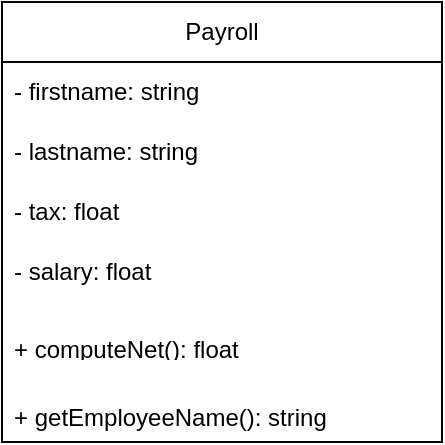 <mxfile version="24.7.10">
  <diagram name="Page-1" id="pnwd1YctcR-sf6koRQPq">
    <mxGraphModel dx="1114" dy="592" grid="1" gridSize="10" guides="1" tooltips="1" connect="1" arrows="1" fold="1" page="1" pageScale="1" pageWidth="850" pageHeight="1100" math="0" shadow="0">
      <root>
        <mxCell id="0" />
        <mxCell id="1" parent="0" />
        <mxCell id="PSqn26xiQ-B6X-wPQGtW-1" value="Payroll" style="swimlane;fontStyle=0;childLayout=stackLayout;horizontal=1;startSize=30;horizontalStack=0;resizeParent=1;resizeParentMax=0;resizeLast=0;collapsible=1;marginBottom=0;whiteSpace=wrap;html=1;" vertex="1" parent="1">
          <mxGeometry x="140" y="120" width="220" height="220" as="geometry" />
        </mxCell>
        <mxCell id="PSqn26xiQ-B6X-wPQGtW-2" value="- firstname: string" style="text;strokeColor=none;fillColor=none;align=left;verticalAlign=middle;spacingLeft=4;spacingRight=4;overflow=hidden;points=[[0,0.5],[1,0.5]];portConstraint=eastwest;rotatable=0;whiteSpace=wrap;html=1;" vertex="1" parent="PSqn26xiQ-B6X-wPQGtW-1">
          <mxGeometry y="30" width="220" height="30" as="geometry" />
        </mxCell>
        <mxCell id="PSqn26xiQ-B6X-wPQGtW-3" value="- lastname: string" style="text;strokeColor=none;fillColor=none;align=left;verticalAlign=middle;spacingLeft=4;spacingRight=4;overflow=hidden;points=[[0,0.5],[1,0.5]];portConstraint=eastwest;rotatable=0;whiteSpace=wrap;html=1;" vertex="1" parent="PSqn26xiQ-B6X-wPQGtW-1">
          <mxGeometry y="60" width="220" height="30" as="geometry" />
        </mxCell>
        <mxCell id="PSqn26xiQ-B6X-wPQGtW-4" value="- tax: float&amp;nbsp;" style="text;strokeColor=none;fillColor=none;align=left;verticalAlign=middle;spacingLeft=4;spacingRight=4;overflow=hidden;points=[[0,0.5],[1,0.5]];portConstraint=eastwest;rotatable=0;whiteSpace=wrap;html=1;" vertex="1" parent="PSqn26xiQ-B6X-wPQGtW-1">
          <mxGeometry y="90" width="220" height="30" as="geometry" />
        </mxCell>
        <mxCell id="PSqn26xiQ-B6X-wPQGtW-5" value="- salary: float&amp;nbsp;" style="text;strokeColor=none;fillColor=none;align=left;verticalAlign=middle;spacingLeft=4;spacingRight=4;overflow=hidden;points=[[0,0.5],[1,0.5]];portConstraint=eastwest;rotatable=0;whiteSpace=wrap;html=1;" vertex="1" parent="PSqn26xiQ-B6X-wPQGtW-1">
          <mxGeometry y="120" width="220" height="30" as="geometry" />
        </mxCell>
        <mxCell id="PSqn26xiQ-B6X-wPQGtW-6" value="&lt;br&gt;+ computeNet(): float&amp;nbsp;" style="text;strokeColor=none;fillColor=none;align=left;verticalAlign=middle;spacingLeft=4;spacingRight=4;overflow=hidden;points=[[0,0.5],[1,0.5]];portConstraint=eastwest;rotatable=0;whiteSpace=wrap;html=1;" vertex="1" parent="PSqn26xiQ-B6X-wPQGtW-1">
          <mxGeometry y="150" width="220" height="30" as="geometry" />
        </mxCell>
        <mxCell id="PSqn26xiQ-B6X-wPQGtW-7" value="&lt;br&gt;+ getEmployeeName(): string" style="text;strokeColor=none;fillColor=none;align=left;verticalAlign=middle;spacingLeft=4;spacingRight=4;overflow=hidden;points=[[0,0.5],[1,0.5]];portConstraint=eastwest;rotatable=0;whiteSpace=wrap;html=1;" vertex="1" parent="PSqn26xiQ-B6X-wPQGtW-1">
          <mxGeometry y="180" width="220" height="40" as="geometry" />
        </mxCell>
      </root>
    </mxGraphModel>
  </diagram>
</mxfile>

